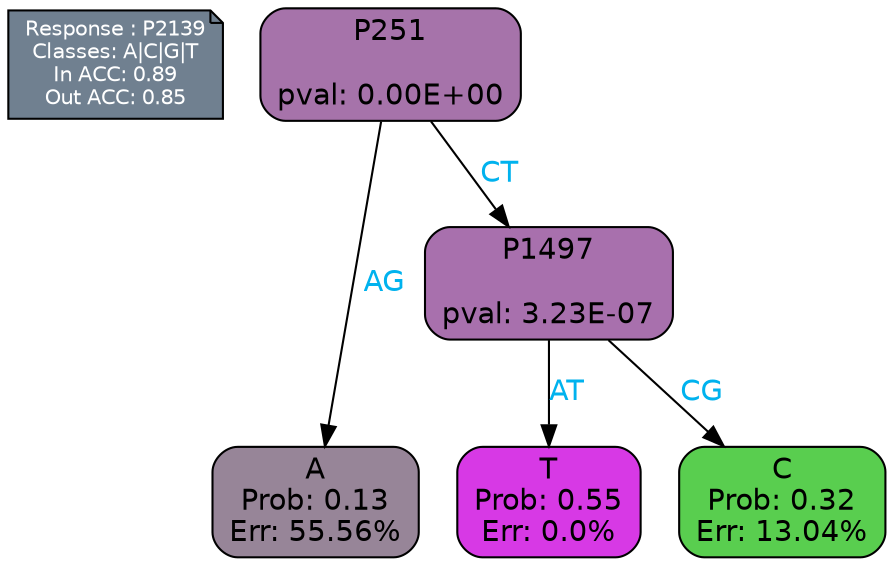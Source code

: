 digraph Tree {
node [shape=box, style="filled, rounded", color="black", fontname=helvetica] ;
graph [ranksep=equally, splines=polylines, bgcolor=transparent, dpi=600] ;
edge [fontname=helvetica] ;
LEGEND [label="Response : P2139
Classes: A|C|G|T
In ACC: 0.89
Out ACC: 0.85
",shape=note,align=left,style=filled,fillcolor="slategray",fontcolor="white",fontsize=10];1 [label="P251

pval: 0.00E+00", fillcolor="#a673aa"] ;
2 [label="A
Prob: 0.13
Err: 55.56%", fillcolor="#978598"] ;
3 [label="P1497

pval: 3.23E-07", fillcolor="#a870ad"] ;
4 [label="T
Prob: 0.55
Err: 0.0%", fillcolor="#d739e5"] ;
5 [label="C
Prob: 0.32
Err: 13.04%", fillcolor="#59ce4f"] ;
1 -> 2 [label="AG",fontcolor=deepskyblue2] ;
1 -> 3 [label="CT",fontcolor=deepskyblue2] ;
3 -> 4 [label="AT",fontcolor=deepskyblue2] ;
3 -> 5 [label="CG",fontcolor=deepskyblue2] ;
{rank = same; 2;4;5;}{rank = same; LEGEND;1;}}